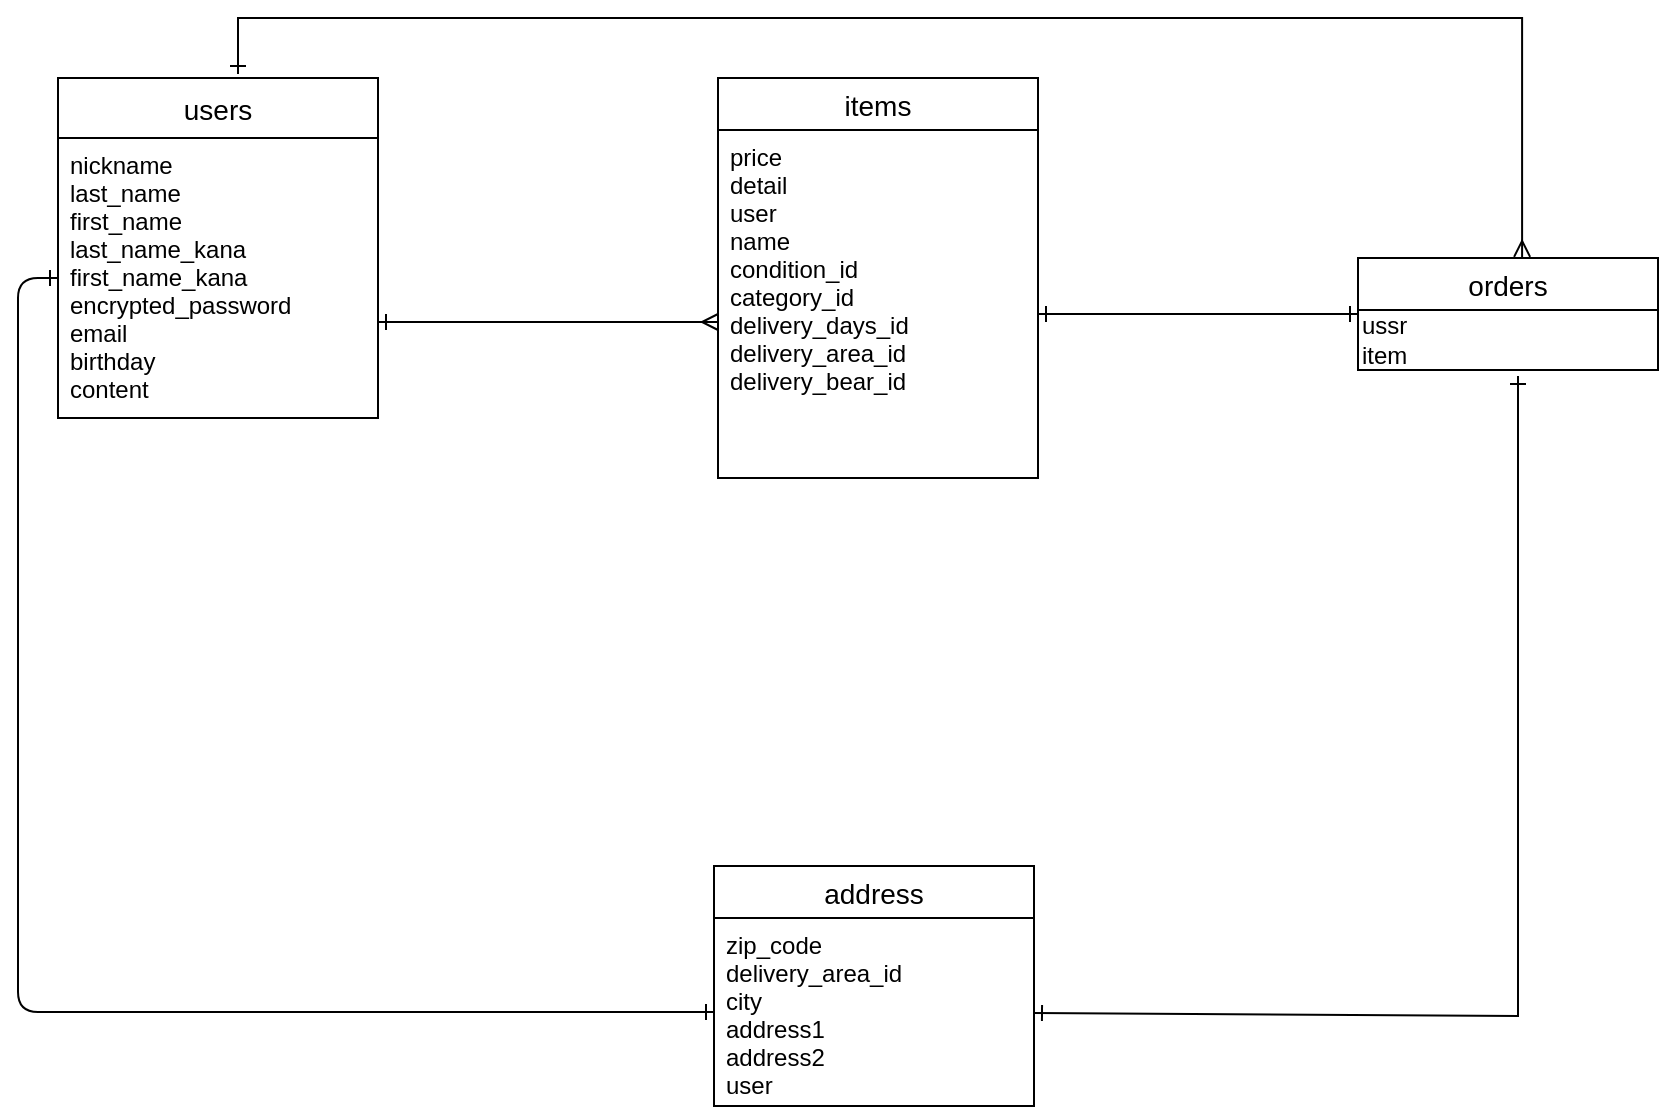 <mxfile version="13.10.0" type="embed" pages="2">
    <diagram id="S55tUSbLc9TBmdxX7K2q" name="ページ1">
        <mxGraphModel dx="728" dy="680" grid="1" gridSize="10" guides="1" tooltips="1" connect="1" arrows="1" fold="1" page="1" pageScale="1" pageWidth="850" pageHeight="1100" math="0" shadow="0">
            <root>
                <mxCell id="0"/>
                <mxCell id="1" parent="0"/>
                <mxCell id="AJV-nbDIkqi8HTmHX71D-13" value="users" style="swimlane;fontStyle=0;childLayout=stackLayout;horizontal=1;startSize=30;horizontalStack=0;resizeParent=1;resizeParentMax=0;resizeLast=0;collapsible=1;marginBottom=0;align=center;fontSize=14;rounded=0;" parent="1" vertex="1">
                    <mxGeometry x="30" y="40" width="160" height="170" as="geometry"/>
                </mxCell>
                <mxCell id="AJV-nbDIkqi8HTmHX71D-16" value="nickname&#10;last_name&#10;first_name&#10;last_name_kana&#10;first_name_kana&#10;encrypted_password&#10;email&#10;birthday&#10;content" style="text;spacingLeft=4;spacingRight=4;overflow=hidden;rotatable=0;points=[[0,0.5],[1,0.5]];portConstraint=eastwest;fontSize=12;" parent="AJV-nbDIkqi8HTmHX71D-13" vertex="1">
                    <mxGeometry y="30" width="160" height="140" as="geometry"/>
                </mxCell>
                <mxCell id="11" style="edgeStyle=elbowEdgeStyle;rounded=0;orthogonalLoop=1;jettySize=auto;elbow=vertical;html=1;endArrow=ERone;endFill=0;startArrow=ERone;startFill=0;" parent="1" source="AJV-nbDIkqi8HTmHX71D-17" edge="1">
                    <mxGeometry relative="1" as="geometry">
                        <mxPoint x="680" y="158" as="targetPoint"/>
                        <Array as="points">
                            <mxPoint x="640" y="158"/>
                            <mxPoint x="620" y="158"/>
                            <mxPoint x="680" y="80"/>
                            <mxPoint x="590" y="158"/>
                            <mxPoint x="610" y="80"/>
                        </Array>
                    </mxGeometry>
                </mxCell>
                <mxCell id="AJV-nbDIkqi8HTmHX71D-17" value="items" style="swimlane;fontStyle=0;childLayout=stackLayout;horizontal=1;startSize=26;horizontalStack=0;resizeParent=1;resizeParentMax=0;resizeLast=0;collapsible=1;marginBottom=0;align=center;fontSize=14;rounded=0;" parent="1" vertex="1">
                    <mxGeometry x="360" y="40" width="160" height="200" as="geometry"/>
                </mxCell>
                <mxCell id="AJV-nbDIkqi8HTmHX71D-50" style="edgeStyle=elbowEdgeStyle;rounded=1;orthogonalLoop=1;jettySize=auto;html=1;exitX=1;exitY=0.5;exitDx=0;exitDy=0;" parent="AJV-nbDIkqi8HTmHX71D-17" source="AJV-nbDIkqi8HTmHX71D-18" target="AJV-nbDIkqi8HTmHX71D-18" edge="1">
                    <mxGeometry relative="1" as="geometry"/>
                </mxCell>
                <mxCell id="AJV-nbDIkqi8HTmHX71D-18" value="price&#10;detail&#10;user&#10;name&#10;condition_id&#10;category_id&#10;delivery_days_id&#10;delivery_area_id&#10;delivery_bear_id" style="text;strokeColor=none;fillColor=none;spacingLeft=4;spacingRight=4;overflow=hidden;rotatable=0;points=[[0,0.5],[1,0.5]];portConstraint=eastwest;fontSize=12;" parent="AJV-nbDIkqi8HTmHX71D-17" vertex="1">
                    <mxGeometry y="26" width="160" height="174" as="geometry"/>
                </mxCell>
                <mxCell id="AJV-nbDIkqi8HTmHX71D-25" value="orders" style="swimlane;fontStyle=0;childLayout=stackLayout;horizontal=1;startSize=26;horizontalStack=0;resizeParent=1;resizeParentMax=0;resizeLast=0;collapsible=1;marginBottom=0;align=center;fontSize=14;rounded=0;" parent="1" vertex="1">
                    <mxGeometry x="680" y="130" width="150" height="56" as="geometry">
                        <mxRectangle x="540" y="20" width="70" height="26" as="alternateBounds"/>
                    </mxGeometry>
                </mxCell>
                <mxCell id="szVbphv8MhZSrQGqLHcv-16" value="&lt;span&gt;ussr&lt;/span&gt;&lt;br style=&quot;padding: 0px ; margin: 0px&quot;&gt;&lt;span&gt;item&lt;/span&gt;" style="text;html=1;align=left;verticalAlign=middle;resizable=0;points=[];autosize=1;" vertex="1" parent="AJV-nbDIkqi8HTmHX71D-25">
                    <mxGeometry y="26" width="150" height="30" as="geometry"/>
                </mxCell>
                <mxCell id="AJV-nbDIkqi8HTmHX71D-29" value="address" style="swimlane;fontStyle=0;childLayout=stackLayout;horizontal=1;startSize=26;horizontalStack=0;resizeParent=1;resizeParentMax=0;resizeLast=0;collapsible=1;marginBottom=0;align=center;fontSize=14;rounded=0;" parent="1" vertex="1">
                    <mxGeometry x="358" y="434" width="160" height="120" as="geometry"/>
                </mxCell>
                <mxCell id="AJV-nbDIkqi8HTmHX71D-30" value="zip_code&#10;delivery_area_id&#10;city&#10;address1&#10;address2&#10;user" style="text;strokeColor=none;fillColor=none;spacingLeft=4;spacingRight=4;overflow=hidden;rotatable=0;points=[[0,0.5],[1,0.5]];portConstraint=eastwest;fontSize=12;" parent="AJV-nbDIkqi8HTmHX71D-29" vertex="1">
                    <mxGeometry y="26" width="160" height="94" as="geometry"/>
                </mxCell>
                <mxCell id="13" style="edgeStyle=elbowEdgeStyle;rounded=0;orthogonalLoop=1;jettySize=auto;elbow=vertical;html=1;entryX=0;entryY=0.5;entryDx=0;entryDy=0;startArrow=ERone;startFill=0;endArrow=ERmany;endFill=0;" parent="1" edge="1">
                    <mxGeometry relative="1" as="geometry">
                        <mxPoint x="190" y="162" as="sourcePoint"/>
                        <mxPoint x="360" y="162" as="targetPoint"/>
                    </mxGeometry>
                </mxCell>
                <mxCell id="14" style="edgeStyle=elbowEdgeStyle;rounded=0;orthogonalLoop=1;jettySize=auto;elbow=vertical;html=1;startArrow=ERone;startFill=0;endArrow=ERmany;endFill=0;entryX=0.547;entryY=-0.01;entryDx=0;entryDy=0;entryPerimeter=0;" parent="1" target="AJV-nbDIkqi8HTmHX71D-25" edge="1">
                    <mxGeometry relative="1" as="geometry">
                        <mxPoint x="120" y="38" as="sourcePoint"/>
                        <mxPoint x="762" y="20" as="targetPoint"/>
                        <Array as="points">
                            <mxPoint x="440" y="10"/>
                        </Array>
                    </mxGeometry>
                </mxCell>
                <mxCell id="szVbphv8MhZSrQGqLHcv-21" value="" style="fontSize=12;html=1;endArrow=ERone;endFill=0;entryX=0;entryY=0.5;entryDx=0;entryDy=0;edgeStyle=elbowEdgeStyle;elbow=vertical;startArrow=ERone;startFill=0;" edge="1" parent="1" source="AJV-nbDIkqi8HTmHX71D-16" target="AJV-nbDIkqi8HTmHX71D-30">
                    <mxGeometry width="100" height="100" relative="1" as="geometry">
                        <mxPoint x="10" y="380" as="sourcePoint"/>
                        <mxPoint x="110" y="280" as="targetPoint"/>
                        <Array as="points">
                            <mxPoint x="10" y="460"/>
                        </Array>
                    </mxGeometry>
                </mxCell>
                <mxCell id="szVbphv8MhZSrQGqLHcv-24" style="edgeStyle=none;rounded=0;orthogonalLoop=1;jettySize=auto;html=1;startArrow=ERone;startFill=0;endArrow=ERone;endFill=0;" edge="1" parent="1" source="AJV-nbDIkqi8HTmHX71D-30">
                    <mxGeometry relative="1" as="geometry">
                        <mxPoint x="760" y="189" as="targetPoint"/>
                        <Array as="points">
                            <mxPoint x="760" y="509"/>
                            <mxPoint x="760" y="350"/>
                        </Array>
                    </mxGeometry>
                </mxCell>
            </root>
        </mxGraphModel>
    </diagram>
    <diagram id="g94-M2XZk_up2ZGLKQlO" name="ページ2">
        <mxGraphModel dx="968" dy="680" grid="1" gridSize="10" guides="1" tooltips="1" connect="1" arrows="1" fold="1" page="1" pageScale="1" pageWidth="850" pageHeight="1100" math="0" shadow="0">
            <root>
                <mxCell id="CPrHMOk4wHJ_IZUk8_ff-0"/>
                <mxCell id="CPrHMOk4wHJ_IZUk8_ff-1" parent="CPrHMOk4wHJ_IZUk8_ff-0"/>
            </root>
        </mxGraphModel>
    </diagram>
</mxfile>